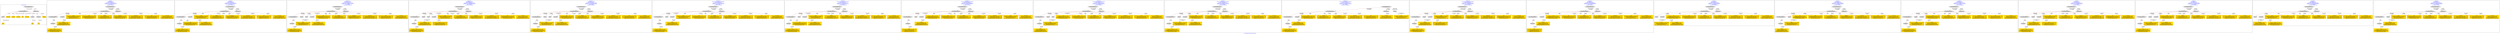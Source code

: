 digraph n0 {
fontcolor="blue"
remincross="true"
label="s14-s-california-african-american.json"
subgraph cluster_0 {
label="1-correct model"
n2[style="filled",color="white",fillcolor="lightgray",label="CulturalHeritageObject1"];
n3[style="filled",color="white",fillcolor="lightgray",label="Person1"];
n4[shape="plaintext",style="filled",fillcolor="gold",label="dimensions"];
n5[shape="plaintext",style="filled",fillcolor="gold",label="technique"];
n6[shape="plaintext",style="filled",fillcolor="gold",label="provenance"];
n7[shape="plaintext",style="filled",fillcolor="gold",label="title"];
n8[shape="plaintext",style="filled",fillcolor="gold",label="accessionId"];
n9[style="filled",color="white",fillcolor="lightgray",label="Concept1"];
n10[style="filled",color="white",fillcolor="lightgray",label="Document1"];
n11[shape="plaintext",style="filled",fillcolor="gold",label="artist"];
n12[style="filled",color="white",fillcolor="lightgray",label="EuropeanaAggregation1"];
n13[style="filled",color="white",fillcolor="lightgray",label="WebResource1"];
n14[shape="plaintext",style="filled",fillcolor="gold",label="imageUrl"];
n15[shape="plaintext",style="filled",fillcolor="gold",label="type"];
n16[shape="plaintext",style="filled",fillcolor="gold",label="url"];
}
subgraph cluster_1 {
label="candidate 0\nlink coherence:1.0\nnode coherence:1.0\nconfidence:0.5451596180276171\nmapping score:0.6076457986017982\ncost:13.99997\n-precision:0.5-recall:0.5"
n18[style="filled",color="white",fillcolor="lightgray",label="CulturalHeritageObject1"];
n19[style="filled",color="white",fillcolor="lightgray",label="CulturalHeritageObject2"];
n20[style="filled",color="white",fillcolor="lightgray",label="Document1"];
n21[style="filled",color="white",fillcolor="lightgray",label="Document2"];
n22[style="filled",color="white",fillcolor="lightgray",label="EuropeanaAggregation1"];
n23[style="filled",color="white",fillcolor="lightgray",label="WebResource1"];
n24[shape="plaintext",style="filled",fillcolor="gold",label="artist\n[CulturalHeritageObject,provenance,0.364]\n[Person,nameOfThePerson,0.266]\n[Document,classLink,0.217]\n[CulturalHeritageObject,description,0.153]"];
n25[shape="plaintext",style="filled",fillcolor="gold",label="imageUrl\n[Document,classLink,0.499]\n[WebResource,classLink,0.49]\n[Person,nameOfThePerson,0.006]\n[CulturalHeritageObject,medium,0.005]"];
n26[shape="plaintext",style="filled",fillcolor="gold",label="title\n[CulturalHeritageObject,description,0.412]\n[CulturalHeritageObject,title,0.223]\n[CulturalHeritageObject,provenance,0.204]\n[Document,classLink,0.162]"];
n27[shape="plaintext",style="filled",fillcolor="gold",label="technique\n[CulturalHeritageObject,medium,0.771]\n[Concept,prefLabel,0.119]\n[CulturalHeritageObject,description,0.092]\n[CulturalHeritageObject,title,0.018]"];
n28[shape="plaintext",style="filled",fillcolor="gold",label="dimensions\n[CulturalHeritageObject,extent,0.873]\n[Person,nameOfThePerson,0.079]\n[CulturalHeritageObject,provenance,0.03]\n[WebResource,classLink,0.018]"];
n29[shape="plaintext",style="filled",fillcolor="gold",label="provenance\n[CulturalHeritageObject,provenance,0.936]\n[Document,classLink,0.025]\n[CulturalHeritageObject,description,0.022]\n[CulturalHeritageObject,rightsHolder,0.016]"];
n30[shape="plaintext",style="filled",fillcolor="gold",label="type\n[CulturalHeritageObject,rightsHolder,0.361]\n[Document,classLink,0.354]\n[CulturalHeritageObject,description,0.151]\n[WebResource,classLink,0.133]"];
n31[shape="plaintext",style="filled",fillcolor="gold",label="accessionId\n[WebResource,classLink,0.994]\n[Document,classLink,0.003]\n[Person,nameOfThePerson,0.002]\n[CulturalHeritageObject,medium,0.001]"];
n32[shape="plaintext",style="filled",fillcolor="gold",label="url\n[WebResource,classLink,0.469]\n[CulturalHeritageObject,extent,0.334]\n[CulturalHeritageObject,provenance,0.103]\n[Document,classLink,0.095]"];
}
subgraph cluster_2 {
label="candidate 1\nlink coherence:1.0\nnode coherence:1.0\nconfidence:0.5451596180276171\nmapping score:0.5891272800832797\ncost:13.99997\n-precision:0.43-recall:0.43"
n34[style="filled",color="white",fillcolor="lightgray",label="CulturalHeritageObject1"];
n35[style="filled",color="white",fillcolor="lightgray",label="CulturalHeritageObject2"];
n36[style="filled",color="white",fillcolor="lightgray",label="Document1"];
n37[style="filled",color="white",fillcolor="lightgray",label="Document2"];
n38[style="filled",color="white",fillcolor="lightgray",label="EuropeanaAggregation1"];
n39[style="filled",color="white",fillcolor="lightgray",label="WebResource1"];
n40[shape="plaintext",style="filled",fillcolor="gold",label="artist\n[CulturalHeritageObject,provenance,0.364]\n[Person,nameOfThePerson,0.266]\n[Document,classLink,0.217]\n[CulturalHeritageObject,description,0.153]"];
n41[shape="plaintext",style="filled",fillcolor="gold",label="imageUrl\n[Document,classLink,0.499]\n[WebResource,classLink,0.49]\n[Person,nameOfThePerson,0.006]\n[CulturalHeritageObject,medium,0.005]"];
n42[shape="plaintext",style="filled",fillcolor="gold",label="technique\n[CulturalHeritageObject,medium,0.771]\n[Concept,prefLabel,0.119]\n[CulturalHeritageObject,description,0.092]\n[CulturalHeritageObject,title,0.018]"];
n43[shape="plaintext",style="filled",fillcolor="gold",label="dimensions\n[CulturalHeritageObject,extent,0.873]\n[Person,nameOfThePerson,0.079]\n[CulturalHeritageObject,provenance,0.03]\n[WebResource,classLink,0.018]"];
n44[shape="plaintext",style="filled",fillcolor="gold",label="provenance\n[CulturalHeritageObject,provenance,0.936]\n[Document,classLink,0.025]\n[CulturalHeritageObject,description,0.022]\n[CulturalHeritageObject,rightsHolder,0.016]"];
n45[shape="plaintext",style="filled",fillcolor="gold",label="title\n[CulturalHeritageObject,description,0.412]\n[CulturalHeritageObject,title,0.223]\n[CulturalHeritageObject,provenance,0.204]\n[Document,classLink,0.162]"];
n46[shape="plaintext",style="filled",fillcolor="gold",label="type\n[CulturalHeritageObject,rightsHolder,0.361]\n[Document,classLink,0.354]\n[CulturalHeritageObject,description,0.151]\n[WebResource,classLink,0.133]"];
n47[shape="plaintext",style="filled",fillcolor="gold",label="accessionId\n[WebResource,classLink,0.994]\n[Document,classLink,0.003]\n[Person,nameOfThePerson,0.002]\n[CulturalHeritageObject,medium,0.001]"];
n48[shape="plaintext",style="filled",fillcolor="gold",label="url\n[WebResource,classLink,0.469]\n[CulturalHeritageObject,extent,0.334]\n[CulturalHeritageObject,provenance,0.103]\n[Document,classLink,0.095]"];
}
subgraph cluster_3 {
label="candidate 10\nlink coherence:0.9375\nnode coherence:1.0\nconfidence:0.5341660918419523\nmapping score:0.5854627713547248\ncost:15.99994\n-precision:0.56-recall:0.64"
n50[style="filled",color="white",fillcolor="lightgray",label="CulturalHeritageObject1"];
n51[style="filled",color="white",fillcolor="lightgray",label="CulturalHeritageObject2"];
n52[style="filled",color="white",fillcolor="lightgray",label="Person1"];
n53[style="filled",color="white",fillcolor="lightgray",label="Place1"];
n54[style="filled",color="white",fillcolor="lightgray",label="Document1"];
n55[style="filled",color="white",fillcolor="lightgray",label="Document2"];
n56[style="filled",color="white",fillcolor="lightgray",label="EuropeanaAggregation1"];
n57[style="filled",color="white",fillcolor="lightgray",label="WebResource1"];
n58[shape="plaintext",style="filled",fillcolor="gold",label="imageUrl\n[Document,classLink,0.499]\n[WebResource,classLink,0.49]\n[Person,nameOfThePerson,0.006]\n[CulturalHeritageObject,medium,0.005]"];
n59[shape="plaintext",style="filled",fillcolor="gold",label="title\n[CulturalHeritageObject,description,0.412]\n[CulturalHeritageObject,title,0.223]\n[CulturalHeritageObject,provenance,0.204]\n[Document,classLink,0.162]"];
n60[shape="plaintext",style="filled",fillcolor="gold",label="artist\n[CulturalHeritageObject,provenance,0.364]\n[Person,nameOfThePerson,0.266]\n[Document,classLink,0.217]\n[CulturalHeritageObject,description,0.153]"];
n61[shape="plaintext",style="filled",fillcolor="gold",label="technique\n[CulturalHeritageObject,medium,0.771]\n[Concept,prefLabel,0.119]\n[CulturalHeritageObject,description,0.092]\n[CulturalHeritageObject,title,0.018]"];
n62[shape="plaintext",style="filled",fillcolor="gold",label="dimensions\n[CulturalHeritageObject,extent,0.873]\n[Person,nameOfThePerson,0.079]\n[CulturalHeritageObject,provenance,0.03]\n[WebResource,classLink,0.018]"];
n63[shape="plaintext",style="filled",fillcolor="gold",label="provenance\n[CulturalHeritageObject,provenance,0.936]\n[Document,classLink,0.025]\n[CulturalHeritageObject,description,0.022]\n[CulturalHeritageObject,rightsHolder,0.016]"];
n64[shape="plaintext",style="filled",fillcolor="gold",label="type\n[CulturalHeritageObject,rightsHolder,0.361]\n[Document,classLink,0.354]\n[CulturalHeritageObject,description,0.151]\n[WebResource,classLink,0.133]"];
n65[shape="plaintext",style="filled",fillcolor="gold",label="accessionId\n[WebResource,classLink,0.994]\n[Document,classLink,0.003]\n[Person,nameOfThePerson,0.002]\n[CulturalHeritageObject,medium,0.001]"];
n66[shape="plaintext",style="filled",fillcolor="gold",label="url\n[WebResource,classLink,0.469]\n[CulturalHeritageObject,extent,0.334]\n[CulturalHeritageObject,provenance,0.103]\n[Document,classLink,0.095]"];
}
subgraph cluster_4 {
label="candidate 11\nlink coherence:0.9375\nnode coherence:1.0\nconfidence:0.5339486384135187\nmapping score:0.5853902868785803\ncost:15.99994\n-precision:0.44-recall:0.5"
n68[style="filled",color="white",fillcolor="lightgray",label="CulturalHeritageObject1"];
n69[style="filled",color="white",fillcolor="lightgray",label="CulturalHeritageObject2"];
n70[style="filled",color="white",fillcolor="lightgray",label="Person1"];
n71[style="filled",color="white",fillcolor="lightgray",label="Place1"];
n72[style="filled",color="white",fillcolor="lightgray",label="Document1"];
n73[style="filled",color="white",fillcolor="lightgray",label="Document2"];
n74[style="filled",color="white",fillcolor="lightgray",label="EuropeanaAggregation1"];
n75[style="filled",color="white",fillcolor="lightgray",label="WebResource1"];
n76[shape="plaintext",style="filled",fillcolor="gold",label="artist\n[CulturalHeritageObject,provenance,0.364]\n[Person,nameOfThePerson,0.266]\n[Document,classLink,0.217]\n[CulturalHeritageObject,description,0.153]"];
n77[shape="plaintext",style="filled",fillcolor="gold",label="type\n[CulturalHeritageObject,rightsHolder,0.361]\n[Document,classLink,0.354]\n[CulturalHeritageObject,description,0.151]\n[WebResource,classLink,0.133]"];
n78[shape="plaintext",style="filled",fillcolor="gold",label="imageUrl\n[Document,classLink,0.499]\n[WebResource,classLink,0.49]\n[Person,nameOfThePerson,0.006]\n[CulturalHeritageObject,medium,0.005]"];
n79[shape="plaintext",style="filled",fillcolor="gold",label="technique\n[CulturalHeritageObject,medium,0.771]\n[Concept,prefLabel,0.119]\n[CulturalHeritageObject,description,0.092]\n[CulturalHeritageObject,title,0.018]"];
n80[shape="plaintext",style="filled",fillcolor="gold",label="dimensions\n[CulturalHeritageObject,extent,0.873]\n[Person,nameOfThePerson,0.079]\n[CulturalHeritageObject,provenance,0.03]\n[WebResource,classLink,0.018]"];
n81[shape="plaintext",style="filled",fillcolor="gold",label="provenance\n[CulturalHeritageObject,provenance,0.936]\n[Document,classLink,0.025]\n[CulturalHeritageObject,description,0.022]\n[CulturalHeritageObject,rightsHolder,0.016]"];
n82[shape="plaintext",style="filled",fillcolor="gold",label="title\n[CulturalHeritageObject,description,0.412]\n[CulturalHeritageObject,title,0.223]\n[CulturalHeritageObject,provenance,0.204]\n[Document,classLink,0.162]"];
n83[shape="plaintext",style="filled",fillcolor="gold",label="accessionId\n[WebResource,classLink,0.994]\n[Document,classLink,0.003]\n[Person,nameOfThePerson,0.002]\n[CulturalHeritageObject,medium,0.001]"];
n84[shape="plaintext",style="filled",fillcolor="gold",label="url\n[WebResource,classLink,0.469]\n[CulturalHeritageObject,extent,0.334]\n[CulturalHeritageObject,provenance,0.103]\n[Document,classLink,0.095]"];
}
subgraph cluster_5 {
label="candidate 12\nlink coherence:0.9375\nnode coherence:1.0\nconfidence:0.5321201962153003\nmapping score:0.5847808061458409\ncost:15.99994\n-precision:0.5-recall:0.57"
n86[style="filled",color="white",fillcolor="lightgray",label="CulturalHeritageObject1"];
n87[style="filled",color="white",fillcolor="lightgray",label="CulturalHeritageObject2"];
n88[style="filled",color="white",fillcolor="lightgray",label="Person1"];
n89[style="filled",color="white",fillcolor="lightgray",label="Place1"];
n90[style="filled",color="white",fillcolor="lightgray",label="Document1"];
n91[style="filled",color="white",fillcolor="lightgray",label="Document2"];
n92[style="filled",color="white",fillcolor="lightgray",label="EuropeanaAggregation1"];
n93[style="filled",color="white",fillcolor="lightgray",label="WebResource1"];
n94[shape="plaintext",style="filled",fillcolor="gold",label="title\n[CulturalHeritageObject,description,0.412]\n[CulturalHeritageObject,title,0.223]\n[CulturalHeritageObject,provenance,0.204]\n[Document,classLink,0.162]"];
n95[shape="plaintext",style="filled",fillcolor="gold",label="imageUrl\n[Document,classLink,0.499]\n[WebResource,classLink,0.49]\n[Person,nameOfThePerson,0.006]\n[CulturalHeritageObject,medium,0.005]"];
n96[shape="plaintext",style="filled",fillcolor="gold",label="artist\n[CulturalHeritageObject,provenance,0.364]\n[Person,nameOfThePerson,0.266]\n[Document,classLink,0.217]\n[CulturalHeritageObject,description,0.153]"];
n97[shape="plaintext",style="filled",fillcolor="gold",label="technique\n[CulturalHeritageObject,medium,0.771]\n[Concept,prefLabel,0.119]\n[CulturalHeritageObject,description,0.092]\n[CulturalHeritageObject,title,0.018]"];
n98[shape="plaintext",style="filled",fillcolor="gold",label="dimensions\n[CulturalHeritageObject,extent,0.873]\n[Person,nameOfThePerson,0.079]\n[CulturalHeritageObject,provenance,0.03]\n[WebResource,classLink,0.018]"];
n99[shape="plaintext",style="filled",fillcolor="gold",label="provenance\n[CulturalHeritageObject,provenance,0.936]\n[Document,classLink,0.025]\n[CulturalHeritageObject,description,0.022]\n[CulturalHeritageObject,rightsHolder,0.016]"];
n100[shape="plaintext",style="filled",fillcolor="gold",label="type\n[CulturalHeritageObject,rightsHolder,0.361]\n[Document,classLink,0.354]\n[CulturalHeritageObject,description,0.151]\n[WebResource,classLink,0.133]"];
n101[shape="plaintext",style="filled",fillcolor="gold",label="accessionId\n[WebResource,classLink,0.994]\n[Document,classLink,0.003]\n[Person,nameOfThePerson,0.002]\n[CulturalHeritageObject,medium,0.001]"];
n102[shape="plaintext",style="filled",fillcolor="gold",label="url\n[WebResource,classLink,0.469]\n[CulturalHeritageObject,extent,0.334]\n[CulturalHeritageObject,provenance,0.103]\n[Document,classLink,0.095]"];
}
subgraph cluster_6 {
label="candidate 13\nlink coherence:0.9333333333333333\nnode coherence:1.0\nconfidence:0.5451596180276171\nmapping score:0.6076457986017982\ncost:14.99997\n-precision:0.47-recall:0.5"
n104[style="filled",color="white",fillcolor="lightgray",label="CulturalHeritageObject1"];
n105[style="filled",color="white",fillcolor="lightgray",label="CulturalHeritageObject2"];
n106[style="filled",color="white",fillcolor="lightgray",label="Place1"];
n107[style="filled",color="white",fillcolor="lightgray",label="Document1"];
n108[style="filled",color="white",fillcolor="lightgray",label="Document2"];
n109[style="filled",color="white",fillcolor="lightgray",label="EuropeanaAggregation1"];
n110[style="filled",color="white",fillcolor="lightgray",label="WebResource1"];
n111[shape="plaintext",style="filled",fillcolor="gold",label="artist\n[CulturalHeritageObject,provenance,0.364]\n[Person,nameOfThePerson,0.266]\n[Document,classLink,0.217]\n[CulturalHeritageObject,description,0.153]"];
n112[shape="plaintext",style="filled",fillcolor="gold",label="imageUrl\n[Document,classLink,0.499]\n[WebResource,classLink,0.49]\n[Person,nameOfThePerson,0.006]\n[CulturalHeritageObject,medium,0.005]"];
n113[shape="plaintext",style="filled",fillcolor="gold",label="title\n[CulturalHeritageObject,description,0.412]\n[CulturalHeritageObject,title,0.223]\n[CulturalHeritageObject,provenance,0.204]\n[Document,classLink,0.162]"];
n114[shape="plaintext",style="filled",fillcolor="gold",label="technique\n[CulturalHeritageObject,medium,0.771]\n[Concept,prefLabel,0.119]\n[CulturalHeritageObject,description,0.092]\n[CulturalHeritageObject,title,0.018]"];
n115[shape="plaintext",style="filled",fillcolor="gold",label="dimensions\n[CulturalHeritageObject,extent,0.873]\n[Person,nameOfThePerson,0.079]\n[CulturalHeritageObject,provenance,0.03]\n[WebResource,classLink,0.018]"];
n116[shape="plaintext",style="filled",fillcolor="gold",label="provenance\n[CulturalHeritageObject,provenance,0.936]\n[Document,classLink,0.025]\n[CulturalHeritageObject,description,0.022]\n[CulturalHeritageObject,rightsHolder,0.016]"];
n117[shape="plaintext",style="filled",fillcolor="gold",label="type\n[CulturalHeritageObject,rightsHolder,0.361]\n[Document,classLink,0.354]\n[CulturalHeritageObject,description,0.151]\n[WebResource,classLink,0.133]"];
n118[shape="plaintext",style="filled",fillcolor="gold",label="accessionId\n[WebResource,classLink,0.994]\n[Document,classLink,0.003]\n[Person,nameOfThePerson,0.002]\n[CulturalHeritageObject,medium,0.001]"];
n119[shape="plaintext",style="filled",fillcolor="gold",label="url\n[WebResource,classLink,0.469]\n[CulturalHeritageObject,extent,0.334]\n[CulturalHeritageObject,provenance,0.103]\n[Document,classLink,0.095]"];
}
subgraph cluster_7 {
label="candidate 14\nlink coherence:0.9333333333333333\nnode coherence:1.0\nconfidence:0.5451596180276171\nmapping score:0.5891272800832797\ncost:14.99997\n-precision:0.4-recall:0.43"
n121[style="filled",color="white",fillcolor="lightgray",label="CulturalHeritageObject1"];
n122[style="filled",color="white",fillcolor="lightgray",label="CulturalHeritageObject2"];
n123[style="filled",color="white",fillcolor="lightgray",label="Place1"];
n124[style="filled",color="white",fillcolor="lightgray",label="Document1"];
n125[style="filled",color="white",fillcolor="lightgray",label="Document2"];
n126[style="filled",color="white",fillcolor="lightgray",label="EuropeanaAggregation1"];
n127[style="filled",color="white",fillcolor="lightgray",label="WebResource1"];
n128[shape="plaintext",style="filled",fillcolor="gold",label="artist\n[CulturalHeritageObject,provenance,0.364]\n[Person,nameOfThePerson,0.266]\n[Document,classLink,0.217]\n[CulturalHeritageObject,description,0.153]"];
n129[shape="plaintext",style="filled",fillcolor="gold",label="imageUrl\n[Document,classLink,0.499]\n[WebResource,classLink,0.49]\n[Person,nameOfThePerson,0.006]\n[CulturalHeritageObject,medium,0.005]"];
n130[shape="plaintext",style="filled",fillcolor="gold",label="technique\n[CulturalHeritageObject,medium,0.771]\n[Concept,prefLabel,0.119]\n[CulturalHeritageObject,description,0.092]\n[CulturalHeritageObject,title,0.018]"];
n131[shape="plaintext",style="filled",fillcolor="gold",label="dimensions\n[CulturalHeritageObject,extent,0.873]\n[Person,nameOfThePerson,0.079]\n[CulturalHeritageObject,provenance,0.03]\n[WebResource,classLink,0.018]"];
n132[shape="plaintext",style="filled",fillcolor="gold",label="provenance\n[CulturalHeritageObject,provenance,0.936]\n[Document,classLink,0.025]\n[CulturalHeritageObject,description,0.022]\n[CulturalHeritageObject,rightsHolder,0.016]"];
n133[shape="plaintext",style="filled",fillcolor="gold",label="title\n[CulturalHeritageObject,description,0.412]\n[CulturalHeritageObject,title,0.223]\n[CulturalHeritageObject,provenance,0.204]\n[Document,classLink,0.162]"];
n134[shape="plaintext",style="filled",fillcolor="gold",label="type\n[CulturalHeritageObject,rightsHolder,0.361]\n[Document,classLink,0.354]\n[CulturalHeritageObject,description,0.151]\n[WebResource,classLink,0.133]"];
n135[shape="plaintext",style="filled",fillcolor="gold",label="accessionId\n[WebResource,classLink,0.994]\n[Document,classLink,0.003]\n[Person,nameOfThePerson,0.002]\n[CulturalHeritageObject,medium,0.001]"];
n136[shape="plaintext",style="filled",fillcolor="gold",label="url\n[WebResource,classLink,0.469]\n[CulturalHeritageObject,extent,0.334]\n[CulturalHeritageObject,provenance,0.103]\n[Document,classLink,0.095]"];
}
subgraph cluster_8 {
label="candidate 15\nlink coherence:0.9333333333333333\nnode coherence:1.0\nconfidence:0.5450746888130074\nmapping score:0.6076174888635951\ncost:14.99997\n-precision:0.47-recall:0.5"
n138[style="filled",color="white",fillcolor="lightgray",label="CulturalHeritageObject1"];
n139[style="filled",color="white",fillcolor="lightgray",label="CulturalHeritageObject2"];
n140[style="filled",color="white",fillcolor="lightgray",label="Place1"];
n141[style="filled",color="white",fillcolor="lightgray",label="Document1"];
n142[style="filled",color="white",fillcolor="lightgray",label="Document2"];
n143[style="filled",color="white",fillcolor="lightgray",label="EuropeanaAggregation1"];
n144[style="filled",color="white",fillcolor="lightgray",label="WebResource1"];
n145[shape="plaintext",style="filled",fillcolor="gold",label="url\n[WebResource,classLink,0.469]\n[CulturalHeritageObject,extent,0.334]\n[CulturalHeritageObject,provenance,0.103]\n[Document,classLink,0.095]"];
n146[shape="plaintext",style="filled",fillcolor="gold",label="imageUrl\n[Document,classLink,0.499]\n[WebResource,classLink,0.49]\n[Person,nameOfThePerson,0.006]\n[CulturalHeritageObject,medium,0.005]"];
n147[shape="plaintext",style="filled",fillcolor="gold",label="title\n[CulturalHeritageObject,description,0.412]\n[CulturalHeritageObject,title,0.223]\n[CulturalHeritageObject,provenance,0.204]\n[Document,classLink,0.162]"];
n148[shape="plaintext",style="filled",fillcolor="gold",label="technique\n[CulturalHeritageObject,medium,0.771]\n[Concept,prefLabel,0.119]\n[CulturalHeritageObject,description,0.092]\n[CulturalHeritageObject,title,0.018]"];
n149[shape="plaintext",style="filled",fillcolor="gold",label="dimensions\n[CulturalHeritageObject,extent,0.873]\n[Person,nameOfThePerson,0.079]\n[CulturalHeritageObject,provenance,0.03]\n[WebResource,classLink,0.018]"];
n150[shape="plaintext",style="filled",fillcolor="gold",label="provenance\n[CulturalHeritageObject,provenance,0.936]\n[Document,classLink,0.025]\n[CulturalHeritageObject,description,0.022]\n[CulturalHeritageObject,rightsHolder,0.016]"];
n151[shape="plaintext",style="filled",fillcolor="gold",label="artist\n[CulturalHeritageObject,provenance,0.364]\n[Person,nameOfThePerson,0.266]\n[Document,classLink,0.217]\n[CulturalHeritageObject,description,0.153]"];
n152[shape="plaintext",style="filled",fillcolor="gold",label="accessionId\n[WebResource,classLink,0.994]\n[Document,classLink,0.003]\n[Person,nameOfThePerson,0.002]\n[CulturalHeritageObject,medium,0.001]"];
n153[shape="plaintext",style="filled",fillcolor="gold",label="type\n[CulturalHeritageObject,rightsHolder,0.361]\n[Document,classLink,0.354]\n[CulturalHeritageObject,description,0.151]\n[WebResource,classLink,0.133]"];
}
subgraph cluster_9 {
label="candidate 16\nlink coherence:0.9333333333333333\nnode coherence:1.0\nconfidence:0.534996710683063\nmapping score:0.6042581628202802\ncost:14.99994\n-precision:0.53-recall:0.57"
n155[style="filled",color="white",fillcolor="lightgray",label="CulturalHeritageObject1"];
n156[style="filled",color="white",fillcolor="lightgray",label="CulturalHeritageObject2"];
n157[style="filled",color="white",fillcolor="lightgray",label="Person1"];
n158[style="filled",color="white",fillcolor="lightgray",label="Place1"];
n159[style="filled",color="white",fillcolor="lightgray",label="Document2"];
n160[style="filled",color="white",fillcolor="lightgray",label="EuropeanaAggregation1"];
n161[style="filled",color="white",fillcolor="lightgray",label="WebResource1"];
n162[shape="plaintext",style="filled",fillcolor="gold",label="url\n[WebResource,classLink,0.469]\n[CulturalHeritageObject,extent,0.334]\n[CulturalHeritageObject,provenance,0.103]\n[Document,classLink,0.095]"];
n163[shape="plaintext",style="filled",fillcolor="gold",label="title\n[CulturalHeritageObject,description,0.412]\n[CulturalHeritageObject,title,0.223]\n[CulturalHeritageObject,provenance,0.204]\n[Document,classLink,0.162]"];
n164[shape="plaintext",style="filled",fillcolor="gold",label="artist\n[CulturalHeritageObject,provenance,0.364]\n[Person,nameOfThePerson,0.266]\n[Document,classLink,0.217]\n[CulturalHeritageObject,description,0.153]"];
n165[shape="plaintext",style="filled",fillcolor="gold",label="technique\n[CulturalHeritageObject,medium,0.771]\n[Concept,prefLabel,0.119]\n[CulturalHeritageObject,description,0.092]\n[CulturalHeritageObject,title,0.018]"];
n166[shape="plaintext",style="filled",fillcolor="gold",label="dimensions\n[CulturalHeritageObject,extent,0.873]\n[Person,nameOfThePerson,0.079]\n[CulturalHeritageObject,provenance,0.03]\n[WebResource,classLink,0.018]"];
n167[shape="plaintext",style="filled",fillcolor="gold",label="provenance\n[CulturalHeritageObject,provenance,0.936]\n[Document,classLink,0.025]\n[CulturalHeritageObject,description,0.022]\n[CulturalHeritageObject,rightsHolder,0.016]"];
n168[shape="plaintext",style="filled",fillcolor="gold",label="type\n[CulturalHeritageObject,rightsHolder,0.361]\n[Document,classLink,0.354]\n[CulturalHeritageObject,description,0.151]\n[WebResource,classLink,0.133]"];
n169[shape="plaintext",style="filled",fillcolor="gold",label="accessionId\n[WebResource,classLink,0.994]\n[Document,classLink,0.003]\n[Person,nameOfThePerson,0.002]\n[CulturalHeritageObject,medium,0.001]"];
n170[shape="plaintext",style="filled",fillcolor="gold",label="imageUrl\n[Document,classLink,0.499]\n[WebResource,classLink,0.49]\n[Person,nameOfThePerson,0.006]\n[CulturalHeritageObject,medium,0.005]"];
}
subgraph cluster_10 {
label="candidate 17\nlink coherence:0.9333333333333333\nnode coherence:1.0\nconfidence:0.5341660918419523\nmapping score:0.5854627713547248\ncost:114.009952\n-precision:0.53-recall:0.57"
n172[style="filled",color="white",fillcolor="lightgray",label="CulturalHeritageObject1"];
n173[style="filled",color="white",fillcolor="lightgray",label="CulturalHeritageObject2"];
n174[style="filled",color="white",fillcolor="lightgray",label="Person1"];
n175[style="filled",color="white",fillcolor="lightgray",label="Document1"];
n176[style="filled",color="white",fillcolor="lightgray",label="Document2"];
n177[style="filled",color="white",fillcolor="lightgray",label="EuropeanaAggregation1"];
n178[style="filled",color="white",fillcolor="lightgray",label="WebResource1"];
n179[shape="plaintext",style="filled",fillcolor="gold",label="imageUrl\n[Document,classLink,0.499]\n[WebResource,classLink,0.49]\n[Person,nameOfThePerson,0.006]\n[CulturalHeritageObject,medium,0.005]"];
n180[shape="plaintext",style="filled",fillcolor="gold",label="title\n[CulturalHeritageObject,description,0.412]\n[CulturalHeritageObject,title,0.223]\n[CulturalHeritageObject,provenance,0.204]\n[Document,classLink,0.162]"];
n181[shape="plaintext",style="filled",fillcolor="gold",label="artist\n[CulturalHeritageObject,provenance,0.364]\n[Person,nameOfThePerson,0.266]\n[Document,classLink,0.217]\n[CulturalHeritageObject,description,0.153]"];
n182[shape="plaintext",style="filled",fillcolor="gold",label="technique\n[CulturalHeritageObject,medium,0.771]\n[Concept,prefLabel,0.119]\n[CulturalHeritageObject,description,0.092]\n[CulturalHeritageObject,title,0.018]"];
n183[shape="plaintext",style="filled",fillcolor="gold",label="dimensions\n[CulturalHeritageObject,extent,0.873]\n[Person,nameOfThePerson,0.079]\n[CulturalHeritageObject,provenance,0.03]\n[WebResource,classLink,0.018]"];
n184[shape="plaintext",style="filled",fillcolor="gold",label="provenance\n[CulturalHeritageObject,provenance,0.936]\n[Document,classLink,0.025]\n[CulturalHeritageObject,description,0.022]\n[CulturalHeritageObject,rightsHolder,0.016]"];
n185[shape="plaintext",style="filled",fillcolor="gold",label="type\n[CulturalHeritageObject,rightsHolder,0.361]\n[Document,classLink,0.354]\n[CulturalHeritageObject,description,0.151]\n[WebResource,classLink,0.133]"];
n186[shape="plaintext",style="filled",fillcolor="gold",label="accessionId\n[WebResource,classLink,0.994]\n[Document,classLink,0.003]\n[Person,nameOfThePerson,0.002]\n[CulturalHeritageObject,medium,0.001]"];
n187[shape="plaintext",style="filled",fillcolor="gold",label="url\n[WebResource,classLink,0.469]\n[CulturalHeritageObject,extent,0.334]\n[CulturalHeritageObject,provenance,0.103]\n[Document,classLink,0.095]"];
}
subgraph cluster_11 {
label="candidate 18\nlink coherence:0.9333333333333333\nnode coherence:1.0\nconfidence:0.5341660918419523\nmapping score:0.5854627713547248\ncost:114.009972\n-precision:0.53-recall:0.57"
n189[style="filled",color="white",fillcolor="lightgray",label="CulturalHeritageObject1"];
n190[style="filled",color="white",fillcolor="lightgray",label="CulturalHeritageObject2"];
n191[style="filled",color="white",fillcolor="lightgray",label="Document1"];
n192[style="filled",color="white",fillcolor="lightgray",label="Document2"];
n193[style="filled",color="white",fillcolor="lightgray",label="EuropeanaAggregation1"];
n194[style="filled",color="white",fillcolor="lightgray",label="WebResource1"];
n195[style="filled",color="white",fillcolor="lightgray",label="Person1"];
n196[shape="plaintext",style="filled",fillcolor="gold",label="imageUrl\n[Document,classLink,0.499]\n[WebResource,classLink,0.49]\n[Person,nameOfThePerson,0.006]\n[CulturalHeritageObject,medium,0.005]"];
n197[shape="plaintext",style="filled",fillcolor="gold",label="title\n[CulturalHeritageObject,description,0.412]\n[CulturalHeritageObject,title,0.223]\n[CulturalHeritageObject,provenance,0.204]\n[Document,classLink,0.162]"];
n198[shape="plaintext",style="filled",fillcolor="gold",label="artist\n[CulturalHeritageObject,provenance,0.364]\n[Person,nameOfThePerson,0.266]\n[Document,classLink,0.217]\n[CulturalHeritageObject,description,0.153]"];
n199[shape="plaintext",style="filled",fillcolor="gold",label="technique\n[CulturalHeritageObject,medium,0.771]\n[Concept,prefLabel,0.119]\n[CulturalHeritageObject,description,0.092]\n[CulturalHeritageObject,title,0.018]"];
n200[shape="plaintext",style="filled",fillcolor="gold",label="dimensions\n[CulturalHeritageObject,extent,0.873]\n[Person,nameOfThePerson,0.079]\n[CulturalHeritageObject,provenance,0.03]\n[WebResource,classLink,0.018]"];
n201[shape="plaintext",style="filled",fillcolor="gold",label="provenance\n[CulturalHeritageObject,provenance,0.936]\n[Document,classLink,0.025]\n[CulturalHeritageObject,description,0.022]\n[CulturalHeritageObject,rightsHolder,0.016]"];
n202[shape="plaintext",style="filled",fillcolor="gold",label="type\n[CulturalHeritageObject,rightsHolder,0.361]\n[Document,classLink,0.354]\n[CulturalHeritageObject,description,0.151]\n[WebResource,classLink,0.133]"];
n203[shape="plaintext",style="filled",fillcolor="gold",label="accessionId\n[WebResource,classLink,0.994]\n[Document,classLink,0.003]\n[Person,nameOfThePerson,0.002]\n[CulturalHeritageObject,medium,0.001]"];
n204[shape="plaintext",style="filled",fillcolor="gold",label="url\n[WebResource,classLink,0.469]\n[CulturalHeritageObject,extent,0.334]\n[CulturalHeritageObject,provenance,0.103]\n[Document,classLink,0.095]"];
}
subgraph cluster_12 {
label="candidate 19\nlink coherence:0.9333333333333333\nnode coherence:1.0\nconfidence:0.5339486384135187\nmapping score:0.5853902868785803\ncost:114.009952\n-precision:0.4-recall:0.43"
n206[style="filled",color="white",fillcolor="lightgray",label="CulturalHeritageObject1"];
n207[style="filled",color="white",fillcolor="lightgray",label="CulturalHeritageObject2"];
n208[style="filled",color="white",fillcolor="lightgray",label="Person1"];
n209[style="filled",color="white",fillcolor="lightgray",label="Document1"];
n210[style="filled",color="white",fillcolor="lightgray",label="Document2"];
n211[style="filled",color="white",fillcolor="lightgray",label="EuropeanaAggregation1"];
n212[style="filled",color="white",fillcolor="lightgray",label="WebResource1"];
n213[shape="plaintext",style="filled",fillcolor="gold",label="artist\n[CulturalHeritageObject,provenance,0.364]\n[Person,nameOfThePerson,0.266]\n[Document,classLink,0.217]\n[CulturalHeritageObject,description,0.153]"];
n214[shape="plaintext",style="filled",fillcolor="gold",label="type\n[CulturalHeritageObject,rightsHolder,0.361]\n[Document,classLink,0.354]\n[CulturalHeritageObject,description,0.151]\n[WebResource,classLink,0.133]"];
n215[shape="plaintext",style="filled",fillcolor="gold",label="imageUrl\n[Document,classLink,0.499]\n[WebResource,classLink,0.49]\n[Person,nameOfThePerson,0.006]\n[CulturalHeritageObject,medium,0.005]"];
n216[shape="plaintext",style="filled",fillcolor="gold",label="technique\n[CulturalHeritageObject,medium,0.771]\n[Concept,prefLabel,0.119]\n[CulturalHeritageObject,description,0.092]\n[CulturalHeritageObject,title,0.018]"];
n217[shape="plaintext",style="filled",fillcolor="gold",label="dimensions\n[CulturalHeritageObject,extent,0.873]\n[Person,nameOfThePerson,0.079]\n[CulturalHeritageObject,provenance,0.03]\n[WebResource,classLink,0.018]"];
n218[shape="plaintext",style="filled",fillcolor="gold",label="provenance\n[CulturalHeritageObject,provenance,0.936]\n[Document,classLink,0.025]\n[CulturalHeritageObject,description,0.022]\n[CulturalHeritageObject,rightsHolder,0.016]"];
n219[shape="plaintext",style="filled",fillcolor="gold",label="title\n[CulturalHeritageObject,description,0.412]\n[CulturalHeritageObject,title,0.223]\n[CulturalHeritageObject,provenance,0.204]\n[Document,classLink,0.162]"];
n220[shape="plaintext",style="filled",fillcolor="gold",label="accessionId\n[WebResource,classLink,0.994]\n[Document,classLink,0.003]\n[Person,nameOfThePerson,0.002]\n[CulturalHeritageObject,medium,0.001]"];
n221[shape="plaintext",style="filled",fillcolor="gold",label="url\n[WebResource,classLink,0.469]\n[CulturalHeritageObject,extent,0.334]\n[CulturalHeritageObject,provenance,0.103]\n[Document,classLink,0.095]"];
}
subgraph cluster_13 {
label="candidate 2\nlink coherence:1.0\nnode coherence:1.0\nconfidence:0.5450746888130074\nmapping score:0.6076174888635951\ncost:13.99997\n-precision:0.5-recall:0.5"
n223[style="filled",color="white",fillcolor="lightgray",label="CulturalHeritageObject1"];
n224[style="filled",color="white",fillcolor="lightgray",label="CulturalHeritageObject2"];
n225[style="filled",color="white",fillcolor="lightgray",label="Document1"];
n226[style="filled",color="white",fillcolor="lightgray",label="Document2"];
n227[style="filled",color="white",fillcolor="lightgray",label="EuropeanaAggregation1"];
n228[style="filled",color="white",fillcolor="lightgray",label="WebResource1"];
n229[shape="plaintext",style="filled",fillcolor="gold",label="url\n[WebResource,classLink,0.469]\n[CulturalHeritageObject,extent,0.334]\n[CulturalHeritageObject,provenance,0.103]\n[Document,classLink,0.095]"];
n230[shape="plaintext",style="filled",fillcolor="gold",label="imageUrl\n[Document,classLink,0.499]\n[WebResource,classLink,0.49]\n[Person,nameOfThePerson,0.006]\n[CulturalHeritageObject,medium,0.005]"];
n231[shape="plaintext",style="filled",fillcolor="gold",label="title\n[CulturalHeritageObject,description,0.412]\n[CulturalHeritageObject,title,0.223]\n[CulturalHeritageObject,provenance,0.204]\n[Document,classLink,0.162]"];
n232[shape="plaintext",style="filled",fillcolor="gold",label="technique\n[CulturalHeritageObject,medium,0.771]\n[Concept,prefLabel,0.119]\n[CulturalHeritageObject,description,0.092]\n[CulturalHeritageObject,title,0.018]"];
n233[shape="plaintext",style="filled",fillcolor="gold",label="dimensions\n[CulturalHeritageObject,extent,0.873]\n[Person,nameOfThePerson,0.079]\n[CulturalHeritageObject,provenance,0.03]\n[WebResource,classLink,0.018]"];
n234[shape="plaintext",style="filled",fillcolor="gold",label="provenance\n[CulturalHeritageObject,provenance,0.936]\n[Document,classLink,0.025]\n[CulturalHeritageObject,description,0.022]\n[CulturalHeritageObject,rightsHolder,0.016]"];
n235[shape="plaintext",style="filled",fillcolor="gold",label="artist\n[CulturalHeritageObject,provenance,0.364]\n[Person,nameOfThePerson,0.266]\n[Document,classLink,0.217]\n[CulturalHeritageObject,description,0.153]"];
n236[shape="plaintext",style="filled",fillcolor="gold",label="accessionId\n[WebResource,classLink,0.994]\n[Document,classLink,0.003]\n[Person,nameOfThePerson,0.002]\n[CulturalHeritageObject,medium,0.001]"];
n237[shape="plaintext",style="filled",fillcolor="gold",label="type\n[CulturalHeritageObject,rightsHolder,0.361]\n[Document,classLink,0.354]\n[CulturalHeritageObject,description,0.151]\n[WebResource,classLink,0.133]"];
}
subgraph cluster_14 {
label="candidate 3\nlink coherence:1.0\nnode coherence:1.0\nconfidence:0.534996710683063\nmapping score:0.6042581628202802\ncost:12.99995\n-precision:0.69-recall:0.64"
n239[style="filled",color="white",fillcolor="lightgray",label="CulturalHeritageObject1"];
n240[style="filled",color="white",fillcolor="lightgray",label="Person1"];
n241[style="filled",color="white",fillcolor="lightgray",label="Document1"];
n242[style="filled",color="white",fillcolor="lightgray",label="EuropeanaAggregation1"];
n243[style="filled",color="white",fillcolor="lightgray",label="WebResource1"];
n244[shape="plaintext",style="filled",fillcolor="gold",label="url\n[WebResource,classLink,0.469]\n[CulturalHeritageObject,extent,0.334]\n[CulturalHeritageObject,provenance,0.103]\n[Document,classLink,0.095]"];
n245[shape="plaintext",style="filled",fillcolor="gold",label="imageUrl\n[Document,classLink,0.499]\n[WebResource,classLink,0.49]\n[Person,nameOfThePerson,0.006]\n[CulturalHeritageObject,medium,0.005]"];
n246[shape="plaintext",style="filled",fillcolor="gold",label="title\n[CulturalHeritageObject,description,0.412]\n[CulturalHeritageObject,title,0.223]\n[CulturalHeritageObject,provenance,0.204]\n[Document,classLink,0.162]"];
n247[shape="plaintext",style="filled",fillcolor="gold",label="artist\n[CulturalHeritageObject,provenance,0.364]\n[Person,nameOfThePerson,0.266]\n[Document,classLink,0.217]\n[CulturalHeritageObject,description,0.153]"];
n248[shape="plaintext",style="filled",fillcolor="gold",label="technique\n[CulturalHeritageObject,medium,0.771]\n[Concept,prefLabel,0.119]\n[CulturalHeritageObject,description,0.092]\n[CulturalHeritageObject,title,0.018]"];
n249[shape="plaintext",style="filled",fillcolor="gold",label="dimensions\n[CulturalHeritageObject,extent,0.873]\n[Person,nameOfThePerson,0.079]\n[CulturalHeritageObject,provenance,0.03]\n[WebResource,classLink,0.018]"];
n250[shape="plaintext",style="filled",fillcolor="gold",label="provenance\n[CulturalHeritageObject,provenance,0.936]\n[Document,classLink,0.025]\n[CulturalHeritageObject,description,0.022]\n[CulturalHeritageObject,rightsHolder,0.016]"];
n251[shape="plaintext",style="filled",fillcolor="gold",label="type\n[CulturalHeritageObject,rightsHolder,0.361]\n[Document,classLink,0.354]\n[CulturalHeritageObject,description,0.151]\n[WebResource,classLink,0.133]"];
n252[shape="plaintext",style="filled",fillcolor="gold",label="accessionId\n[WebResource,classLink,0.994]\n[Document,classLink,0.003]\n[Person,nameOfThePerson,0.002]\n[CulturalHeritageObject,medium,0.001]"];
}
subgraph cluster_15 {
label="candidate 4\nlink coherence:1.0\nnode coherence:1.0\nconfidence:0.534996710683063\nmapping score:0.6042581628202802\ncost:13.99994\n-precision:0.57-recall:0.57"
n254[style="filled",color="white",fillcolor="lightgray",label="CulturalHeritageObject1"];
n255[style="filled",color="white",fillcolor="lightgray",label="CulturalHeritageObject2"];
n256[style="filled",color="white",fillcolor="lightgray",label="Person1"];
n257[style="filled",color="white",fillcolor="lightgray",label="Document2"];
n258[style="filled",color="white",fillcolor="lightgray",label="EuropeanaAggregation1"];
n259[style="filled",color="white",fillcolor="lightgray",label="WebResource1"];
n260[shape="plaintext",style="filled",fillcolor="gold",label="url\n[WebResource,classLink,0.469]\n[CulturalHeritageObject,extent,0.334]\n[CulturalHeritageObject,provenance,0.103]\n[Document,classLink,0.095]"];
n261[shape="plaintext",style="filled",fillcolor="gold",label="title\n[CulturalHeritageObject,description,0.412]\n[CulturalHeritageObject,title,0.223]\n[CulturalHeritageObject,provenance,0.204]\n[Document,classLink,0.162]"];
n262[shape="plaintext",style="filled",fillcolor="gold",label="artist\n[CulturalHeritageObject,provenance,0.364]\n[Person,nameOfThePerson,0.266]\n[Document,classLink,0.217]\n[CulturalHeritageObject,description,0.153]"];
n263[shape="plaintext",style="filled",fillcolor="gold",label="technique\n[CulturalHeritageObject,medium,0.771]\n[Concept,prefLabel,0.119]\n[CulturalHeritageObject,description,0.092]\n[CulturalHeritageObject,title,0.018]"];
n264[shape="plaintext",style="filled",fillcolor="gold",label="dimensions\n[CulturalHeritageObject,extent,0.873]\n[Person,nameOfThePerson,0.079]\n[CulturalHeritageObject,provenance,0.03]\n[WebResource,classLink,0.018]"];
n265[shape="plaintext",style="filled",fillcolor="gold",label="provenance\n[CulturalHeritageObject,provenance,0.936]\n[Document,classLink,0.025]\n[CulturalHeritageObject,description,0.022]\n[CulturalHeritageObject,rightsHolder,0.016]"];
n266[shape="plaintext",style="filled",fillcolor="gold",label="type\n[CulturalHeritageObject,rightsHolder,0.361]\n[Document,classLink,0.354]\n[CulturalHeritageObject,description,0.151]\n[WebResource,classLink,0.133]"];
n267[shape="plaintext",style="filled",fillcolor="gold",label="accessionId\n[WebResource,classLink,0.994]\n[Document,classLink,0.003]\n[Person,nameOfThePerson,0.002]\n[CulturalHeritageObject,medium,0.001]"];
n268[shape="plaintext",style="filled",fillcolor="gold",label="imageUrl\n[Document,classLink,0.499]\n[WebResource,classLink,0.49]\n[Person,nameOfThePerson,0.006]\n[CulturalHeritageObject,medium,0.005]"];
}
subgraph cluster_16 {
label="candidate 5\nlink coherence:1.0\nnode coherence:1.0\nconfidence:0.5341660918419523\nmapping score:0.5854627713547248\ncost:14.99994\n-precision:0.6-recall:0.64"
n270[style="filled",color="white",fillcolor="lightgray",label="CulturalHeritageObject1"];
n271[style="filled",color="white",fillcolor="lightgray",label="CulturalHeritageObject2"];
n272[style="filled",color="white",fillcolor="lightgray",label="Person1"];
n273[style="filled",color="white",fillcolor="lightgray",label="Document1"];
n274[style="filled",color="white",fillcolor="lightgray",label="Document2"];
n275[style="filled",color="white",fillcolor="lightgray",label="EuropeanaAggregation1"];
n276[style="filled",color="white",fillcolor="lightgray",label="WebResource1"];
n277[shape="plaintext",style="filled",fillcolor="gold",label="imageUrl\n[Document,classLink,0.499]\n[WebResource,classLink,0.49]\n[Person,nameOfThePerson,0.006]\n[CulturalHeritageObject,medium,0.005]"];
n278[shape="plaintext",style="filled",fillcolor="gold",label="title\n[CulturalHeritageObject,description,0.412]\n[CulturalHeritageObject,title,0.223]\n[CulturalHeritageObject,provenance,0.204]\n[Document,classLink,0.162]"];
n279[shape="plaintext",style="filled",fillcolor="gold",label="artist\n[CulturalHeritageObject,provenance,0.364]\n[Person,nameOfThePerson,0.266]\n[Document,classLink,0.217]\n[CulturalHeritageObject,description,0.153]"];
n280[shape="plaintext",style="filled",fillcolor="gold",label="technique\n[CulturalHeritageObject,medium,0.771]\n[Concept,prefLabel,0.119]\n[CulturalHeritageObject,description,0.092]\n[CulturalHeritageObject,title,0.018]"];
n281[shape="plaintext",style="filled",fillcolor="gold",label="dimensions\n[CulturalHeritageObject,extent,0.873]\n[Person,nameOfThePerson,0.079]\n[CulturalHeritageObject,provenance,0.03]\n[WebResource,classLink,0.018]"];
n282[shape="plaintext",style="filled",fillcolor="gold",label="provenance\n[CulturalHeritageObject,provenance,0.936]\n[Document,classLink,0.025]\n[CulturalHeritageObject,description,0.022]\n[CulturalHeritageObject,rightsHolder,0.016]"];
n283[shape="plaintext",style="filled",fillcolor="gold",label="type\n[CulturalHeritageObject,rightsHolder,0.361]\n[Document,classLink,0.354]\n[CulturalHeritageObject,description,0.151]\n[WebResource,classLink,0.133]"];
n284[shape="plaintext",style="filled",fillcolor="gold",label="accessionId\n[WebResource,classLink,0.994]\n[Document,classLink,0.003]\n[Person,nameOfThePerson,0.002]\n[CulturalHeritageObject,medium,0.001]"];
n285[shape="plaintext",style="filled",fillcolor="gold",label="url\n[WebResource,classLink,0.469]\n[CulturalHeritageObject,extent,0.334]\n[CulturalHeritageObject,provenance,0.103]\n[Document,classLink,0.095]"];
}
subgraph cluster_17 {
label="candidate 6\nlink coherence:1.0\nnode coherence:1.0\nconfidence:0.5339486384135187\nmapping score:0.5853902868785803\ncost:14.99994\n-precision:0.47-recall:0.5"
n287[style="filled",color="white",fillcolor="lightgray",label="CulturalHeritageObject1"];
n288[style="filled",color="white",fillcolor="lightgray",label="CulturalHeritageObject2"];
n289[style="filled",color="white",fillcolor="lightgray",label="Person1"];
n290[style="filled",color="white",fillcolor="lightgray",label="Document1"];
n291[style="filled",color="white",fillcolor="lightgray",label="Document2"];
n292[style="filled",color="white",fillcolor="lightgray",label="EuropeanaAggregation1"];
n293[style="filled",color="white",fillcolor="lightgray",label="WebResource1"];
n294[shape="plaintext",style="filled",fillcolor="gold",label="artist\n[CulturalHeritageObject,provenance,0.364]\n[Person,nameOfThePerson,0.266]\n[Document,classLink,0.217]\n[CulturalHeritageObject,description,0.153]"];
n295[shape="plaintext",style="filled",fillcolor="gold",label="type\n[CulturalHeritageObject,rightsHolder,0.361]\n[Document,classLink,0.354]\n[CulturalHeritageObject,description,0.151]\n[WebResource,classLink,0.133]"];
n296[shape="plaintext",style="filled",fillcolor="gold",label="imageUrl\n[Document,classLink,0.499]\n[WebResource,classLink,0.49]\n[Person,nameOfThePerson,0.006]\n[CulturalHeritageObject,medium,0.005]"];
n297[shape="plaintext",style="filled",fillcolor="gold",label="technique\n[CulturalHeritageObject,medium,0.771]\n[Concept,prefLabel,0.119]\n[CulturalHeritageObject,description,0.092]\n[CulturalHeritageObject,title,0.018]"];
n298[shape="plaintext",style="filled",fillcolor="gold",label="dimensions\n[CulturalHeritageObject,extent,0.873]\n[Person,nameOfThePerson,0.079]\n[CulturalHeritageObject,provenance,0.03]\n[WebResource,classLink,0.018]"];
n299[shape="plaintext",style="filled",fillcolor="gold",label="provenance\n[CulturalHeritageObject,provenance,0.936]\n[Document,classLink,0.025]\n[CulturalHeritageObject,description,0.022]\n[CulturalHeritageObject,rightsHolder,0.016]"];
n300[shape="plaintext",style="filled",fillcolor="gold",label="title\n[CulturalHeritageObject,description,0.412]\n[CulturalHeritageObject,title,0.223]\n[CulturalHeritageObject,provenance,0.204]\n[Document,classLink,0.162]"];
n301[shape="plaintext",style="filled",fillcolor="gold",label="accessionId\n[WebResource,classLink,0.994]\n[Document,classLink,0.003]\n[Person,nameOfThePerson,0.002]\n[CulturalHeritageObject,medium,0.001]"];
n302[shape="plaintext",style="filled",fillcolor="gold",label="url\n[WebResource,classLink,0.469]\n[CulturalHeritageObject,extent,0.334]\n[CulturalHeritageObject,provenance,0.103]\n[Document,classLink,0.095]"];
}
subgraph cluster_18 {
label="candidate 7\nlink coherence:1.0\nnode coherence:1.0\nconfidence:0.5321201962153003\nmapping score:0.5847808061458409\ncost:14.99994\n-precision:0.53-recall:0.57"
n304[style="filled",color="white",fillcolor="lightgray",label="CulturalHeritageObject1"];
n305[style="filled",color="white",fillcolor="lightgray",label="CulturalHeritageObject2"];
n306[style="filled",color="white",fillcolor="lightgray",label="Person1"];
n307[style="filled",color="white",fillcolor="lightgray",label="Document1"];
n308[style="filled",color="white",fillcolor="lightgray",label="Document2"];
n309[style="filled",color="white",fillcolor="lightgray",label="EuropeanaAggregation1"];
n310[style="filled",color="white",fillcolor="lightgray",label="WebResource1"];
n311[shape="plaintext",style="filled",fillcolor="gold",label="title\n[CulturalHeritageObject,description,0.412]\n[CulturalHeritageObject,title,0.223]\n[CulturalHeritageObject,provenance,0.204]\n[Document,classLink,0.162]"];
n312[shape="plaintext",style="filled",fillcolor="gold",label="imageUrl\n[Document,classLink,0.499]\n[WebResource,classLink,0.49]\n[Person,nameOfThePerson,0.006]\n[CulturalHeritageObject,medium,0.005]"];
n313[shape="plaintext",style="filled",fillcolor="gold",label="artist\n[CulturalHeritageObject,provenance,0.364]\n[Person,nameOfThePerson,0.266]\n[Document,classLink,0.217]\n[CulturalHeritageObject,description,0.153]"];
n314[shape="plaintext",style="filled",fillcolor="gold",label="technique\n[CulturalHeritageObject,medium,0.771]\n[Concept,prefLabel,0.119]\n[CulturalHeritageObject,description,0.092]\n[CulturalHeritageObject,title,0.018]"];
n315[shape="plaintext",style="filled",fillcolor="gold",label="dimensions\n[CulturalHeritageObject,extent,0.873]\n[Person,nameOfThePerson,0.079]\n[CulturalHeritageObject,provenance,0.03]\n[WebResource,classLink,0.018]"];
n316[shape="plaintext",style="filled",fillcolor="gold",label="provenance\n[CulturalHeritageObject,provenance,0.936]\n[Document,classLink,0.025]\n[CulturalHeritageObject,description,0.022]\n[CulturalHeritageObject,rightsHolder,0.016]"];
n317[shape="plaintext",style="filled",fillcolor="gold",label="type\n[CulturalHeritageObject,rightsHolder,0.361]\n[Document,classLink,0.354]\n[CulturalHeritageObject,description,0.151]\n[WebResource,classLink,0.133]"];
n318[shape="plaintext",style="filled",fillcolor="gold",label="accessionId\n[WebResource,classLink,0.994]\n[Document,classLink,0.003]\n[Person,nameOfThePerson,0.002]\n[CulturalHeritageObject,medium,0.001]"];
n319[shape="plaintext",style="filled",fillcolor="gold",label="url\n[WebResource,classLink,0.469]\n[CulturalHeritageObject,extent,0.334]\n[CulturalHeritageObject,provenance,0.103]\n[Document,classLink,0.095]"];
}
subgraph cluster_19 {
label="candidate 8\nlink coherence:1.0\nnode coherence:1.0\nconfidence:0.49035827822605005\nmapping score:0.5893786853346094\ncost:12.99995\n-precision:0.69-recall:0.64"
n321[style="filled",color="white",fillcolor="lightgray",label="CulturalHeritageObject1"];
n322[style="filled",color="white",fillcolor="lightgray",label="Person1"];
n323[style="filled",color="white",fillcolor="lightgray",label="Document1"];
n324[style="filled",color="white",fillcolor="lightgray",label="EuropeanaAggregation1"];
n325[style="filled",color="white",fillcolor="lightgray",label="WebResource1"];
n326[shape="plaintext",style="filled",fillcolor="gold",label="artist\n[CulturalHeritageObject,provenance,0.364]\n[Person,nameOfThePerson,0.266]\n[Document,classLink,0.217]\n[CulturalHeritageObject,description,0.153]"];
n327[shape="plaintext",style="filled",fillcolor="gold",label="url\n[WebResource,classLink,0.469]\n[CulturalHeritageObject,extent,0.334]\n[CulturalHeritageObject,provenance,0.103]\n[Document,classLink,0.095]"];
n328[shape="plaintext",style="filled",fillcolor="gold",label="imageUrl\n[Document,classLink,0.499]\n[WebResource,classLink,0.49]\n[Person,nameOfThePerson,0.006]\n[CulturalHeritageObject,medium,0.005]"];
n329[shape="plaintext",style="filled",fillcolor="gold",label="title\n[CulturalHeritageObject,description,0.412]\n[CulturalHeritageObject,title,0.223]\n[CulturalHeritageObject,provenance,0.204]\n[Document,classLink,0.162]"];
n330[shape="plaintext",style="filled",fillcolor="gold",label="technique\n[CulturalHeritageObject,medium,0.771]\n[Concept,prefLabel,0.119]\n[CulturalHeritageObject,description,0.092]\n[CulturalHeritageObject,title,0.018]"];
n331[shape="plaintext",style="filled",fillcolor="gold",label="dimensions\n[CulturalHeritageObject,extent,0.873]\n[Person,nameOfThePerson,0.079]\n[CulturalHeritageObject,provenance,0.03]\n[WebResource,classLink,0.018]"];
n332[shape="plaintext",style="filled",fillcolor="gold",label="provenance\n[CulturalHeritageObject,provenance,0.936]\n[Document,classLink,0.025]\n[CulturalHeritageObject,description,0.022]\n[CulturalHeritageObject,rightsHolder,0.016]"];
n333[shape="plaintext",style="filled",fillcolor="gold",label="type\n[CulturalHeritageObject,rightsHolder,0.361]\n[Document,classLink,0.354]\n[CulturalHeritageObject,description,0.151]\n[WebResource,classLink,0.133]"];
n334[shape="plaintext",style="filled",fillcolor="gold",label="accessionId\n[WebResource,classLink,0.994]\n[Document,classLink,0.003]\n[Person,nameOfThePerson,0.002]\n[CulturalHeritageObject,medium,0.001]"];
}
subgraph cluster_20 {
label="candidate 9\nlink coherence:1.0\nnode coherence:1.0\nconfidence:0.49035827822605005\nmapping score:0.5893786853346094\ncost:13.99994\n-precision:0.57-recall:0.57"
n336[style="filled",color="white",fillcolor="lightgray",label="CulturalHeritageObject1"];
n337[style="filled",color="white",fillcolor="lightgray",label="CulturalHeritageObject2"];
n338[style="filled",color="white",fillcolor="lightgray",label="Person1"];
n339[style="filled",color="white",fillcolor="lightgray",label="Document2"];
n340[style="filled",color="white",fillcolor="lightgray",label="EuropeanaAggregation1"];
n341[style="filled",color="white",fillcolor="lightgray",label="WebResource1"];
n342[shape="plaintext",style="filled",fillcolor="gold",label="artist\n[CulturalHeritageObject,provenance,0.364]\n[Person,nameOfThePerson,0.266]\n[Document,classLink,0.217]\n[CulturalHeritageObject,description,0.153]"];
n343[shape="plaintext",style="filled",fillcolor="gold",label="imageUrl\n[Document,classLink,0.499]\n[WebResource,classLink,0.49]\n[Person,nameOfThePerson,0.006]\n[CulturalHeritageObject,medium,0.005]"];
n344[shape="plaintext",style="filled",fillcolor="gold",label="title\n[CulturalHeritageObject,description,0.412]\n[CulturalHeritageObject,title,0.223]\n[CulturalHeritageObject,provenance,0.204]\n[Document,classLink,0.162]"];
n345[shape="plaintext",style="filled",fillcolor="gold",label="technique\n[CulturalHeritageObject,medium,0.771]\n[Concept,prefLabel,0.119]\n[CulturalHeritageObject,description,0.092]\n[CulturalHeritageObject,title,0.018]"];
n346[shape="plaintext",style="filled",fillcolor="gold",label="dimensions\n[CulturalHeritageObject,extent,0.873]\n[Person,nameOfThePerson,0.079]\n[CulturalHeritageObject,provenance,0.03]\n[WebResource,classLink,0.018]"];
n347[shape="plaintext",style="filled",fillcolor="gold",label="provenance\n[CulturalHeritageObject,provenance,0.936]\n[Document,classLink,0.025]\n[CulturalHeritageObject,description,0.022]\n[CulturalHeritageObject,rightsHolder,0.016]"];
n348[shape="plaintext",style="filled",fillcolor="gold",label="type\n[CulturalHeritageObject,rightsHolder,0.361]\n[Document,classLink,0.354]\n[CulturalHeritageObject,description,0.151]\n[WebResource,classLink,0.133]"];
n349[shape="plaintext",style="filled",fillcolor="gold",label="accessionId\n[WebResource,classLink,0.994]\n[Document,classLink,0.003]\n[Person,nameOfThePerson,0.002]\n[CulturalHeritageObject,medium,0.001]"];
n350[shape="plaintext",style="filled",fillcolor="gold",label="url\n[WebResource,classLink,0.469]\n[CulturalHeritageObject,extent,0.334]\n[CulturalHeritageObject,provenance,0.103]\n[Document,classLink,0.095]"];
}
n2 -> n3[color="brown",fontcolor="black",label="creator"]
n2 -> n4[color="brown",fontcolor="black",label="extent"]
n2 -> n5[color="brown",fontcolor="black",label="medium"]
n2 -> n6[color="brown",fontcolor="black",label="provenance"]
n2 -> n7[color="brown",fontcolor="black",label="title"]
n2 -> n8[color="brown",fontcolor="black",label="accessionNumber"]
n2 -> n9[color="brown",fontcolor="black",label="hasType"]
n2 -> n10[color="brown",fontcolor="black",label="page"]
n3 -> n11[color="brown",fontcolor="black",label="nameOfThePerson"]
n12 -> n2[color="brown",fontcolor="black",label="aggregatedCHO"]
n12 -> n13[color="brown",fontcolor="black",label="hasView"]
n13 -> n14[color="brown",fontcolor="black",label="classLink"]
n9 -> n15[color="brown",fontcolor="black",label="prefLabel"]
n10 -> n16[color="brown",fontcolor="black",label="classLink"]
n18 -> n19[color="brown",fontcolor="black",label="isRelatedTo\nw=0.99999"]
n18 -> n20[color="brown",fontcolor="black",label="page\nw=1.0"]
n19 -> n21[color="brown",fontcolor="black",label="page\nw=1.0"]
n22 -> n18[color="brown",fontcolor="black",label="aggregatedCHO\nw=0.99999"]
n22 -> n23[color="brown",fontcolor="black",label="hasView\nw=0.99999"]
n18 -> n24[color="brown",fontcolor="black",label="provenance\nw=1.0"]
n20 -> n25[color="brown",fontcolor="black",label="classLink\nw=1.0"]
n18 -> n26[color="brown",fontcolor="black",label="title\nw=1.0"]
n18 -> n27[color="brown",fontcolor="black",label="medium\nw=1.0"]
n18 -> n28[color="brown",fontcolor="black",label="extent\nw=1.0"]
n18 -> n29[color="brown",fontcolor="black",label="provenance\nw=1.0"]
n18 -> n30[color="brown",fontcolor="black",label="description\nw=1.0"]
n23 -> n31[color="brown",fontcolor="black",label="classLink\nw=1.0"]
n21 -> n32[color="brown",fontcolor="black",label="classLink\nw=1.0"]
n34 -> n35[color="brown",fontcolor="black",label="isRelatedTo\nw=0.99999"]
n34 -> n36[color="brown",fontcolor="black",label="page\nw=1.0"]
n35 -> n37[color="brown",fontcolor="black",label="page\nw=1.0"]
n38 -> n34[color="brown",fontcolor="black",label="aggregatedCHO\nw=0.99999"]
n38 -> n39[color="brown",fontcolor="black",label="hasView\nw=0.99999"]
n34 -> n40[color="brown",fontcolor="black",label="provenance\nw=1.0"]
n36 -> n41[color="brown",fontcolor="black",label="classLink\nw=1.0"]
n34 -> n42[color="brown",fontcolor="black",label="medium\nw=1.0"]
n34 -> n43[color="brown",fontcolor="black",label="extent\nw=1.0"]
n34 -> n44[color="brown",fontcolor="black",label="provenance\nw=1.0"]
n35 -> n45[color="brown",fontcolor="black",label="title\nw=1.0"]
n34 -> n46[color="brown",fontcolor="black",label="description\nw=1.0"]
n39 -> n47[color="brown",fontcolor="black",label="classLink\nw=1.0"]
n37 -> n48[color="brown",fontcolor="black",label="classLink\nw=1.0"]
n50 -> n51[color="brown",fontcolor="black",label="isRelatedTo\nw=0.99999"]
n50 -> n52[color="brown",fontcolor="black",label="creator\nw=0.99997"]
n50 -> n53[color="brown",fontcolor="black",label="associatedPlace\nw=1.0"]
n50 -> n54[color="brown",fontcolor="black",label="page\nw=1.0"]
n51 -> n55[color="brown",fontcolor="black",label="page\nw=1.0"]
n56 -> n50[color="brown",fontcolor="black",label="aggregatedCHO\nw=0.99999"]
n56 -> n57[color="brown",fontcolor="black",label="hasView\nw=0.99999"]
n54 -> n58[color="brown",fontcolor="black",label="classLink\nw=1.0"]
n50 -> n59[color="brown",fontcolor="black",label="title\nw=1.0"]
n52 -> n60[color="brown",fontcolor="black",label="nameOfThePerson\nw=1.0"]
n50 -> n61[color="brown",fontcolor="black",label="medium\nw=1.0"]
n50 -> n62[color="brown",fontcolor="black",label="extent\nw=1.0"]
n50 -> n63[color="brown",fontcolor="black",label="provenance\nw=1.0"]
n50 -> n64[color="brown",fontcolor="black",label="description\nw=1.0"]
n57 -> n65[color="brown",fontcolor="black",label="classLink\nw=1.0"]
n55 -> n66[color="brown",fontcolor="black",label="classLink\nw=1.0"]
n68 -> n69[color="brown",fontcolor="black",label="isRelatedTo\nw=0.99999"]
n68 -> n70[color="brown",fontcolor="black",label="creator\nw=0.99997"]
n68 -> n71[color="brown",fontcolor="black",label="associatedPlace\nw=1.0"]
n68 -> n72[color="brown",fontcolor="black",label="page\nw=1.0"]
n69 -> n73[color="brown",fontcolor="black",label="page\nw=1.0"]
n74 -> n68[color="brown",fontcolor="black",label="aggregatedCHO\nw=0.99999"]
n74 -> n75[color="brown",fontcolor="black",label="hasView\nw=0.99999"]
n68 -> n76[color="brown",fontcolor="black",label="provenance\nw=1.0"]
n72 -> n77[color="brown",fontcolor="black",label="classLink\nw=1.0"]
n70 -> n78[color="brown",fontcolor="black",label="nameOfThePerson\nw=1.0"]
n68 -> n79[color="brown",fontcolor="black",label="medium\nw=1.0"]
n68 -> n80[color="brown",fontcolor="black",label="extent\nw=1.0"]
n68 -> n81[color="brown",fontcolor="black",label="provenance\nw=1.0"]
n68 -> n82[color="brown",fontcolor="black",label="description\nw=1.0"]
n75 -> n83[color="brown",fontcolor="black",label="classLink\nw=1.0"]
n73 -> n84[color="brown",fontcolor="black",label="classLink\nw=1.0"]
n86 -> n87[color="brown",fontcolor="black",label="isRelatedTo\nw=0.99999"]
n86 -> n88[color="brown",fontcolor="black",label="creator\nw=0.99997"]
n86 -> n89[color="brown",fontcolor="black",label="associatedPlace\nw=1.0"]
n86 -> n90[color="brown",fontcolor="black",label="page\nw=1.0"]
n87 -> n91[color="brown",fontcolor="black",label="page\nw=1.0"]
n92 -> n86[color="brown",fontcolor="black",label="aggregatedCHO\nw=0.99999"]
n92 -> n93[color="brown",fontcolor="black",label="hasView\nw=0.99999"]
n86 -> n94[color="brown",fontcolor="black",label="provenance\nw=1.0"]
n90 -> n95[color="brown",fontcolor="black",label="classLink\nw=1.0"]
n88 -> n96[color="brown",fontcolor="black",label="nameOfThePerson\nw=1.0"]
n86 -> n97[color="brown",fontcolor="black",label="medium\nw=1.0"]
n86 -> n98[color="brown",fontcolor="black",label="extent\nw=1.0"]
n86 -> n99[color="brown",fontcolor="black",label="provenance\nw=1.0"]
n86 -> n100[color="brown",fontcolor="black",label="description\nw=1.0"]
n93 -> n101[color="brown",fontcolor="black",label="classLink\nw=1.0"]
n91 -> n102[color="brown",fontcolor="black",label="classLink\nw=1.0"]
n104 -> n105[color="brown",fontcolor="black",label="isRelatedTo\nw=0.99999"]
n104 -> n106[color="brown",fontcolor="black",label="associatedPlace\nw=1.0"]
n104 -> n107[color="brown",fontcolor="black",label="page\nw=1.0"]
n105 -> n108[color="brown",fontcolor="black",label="page\nw=1.0"]
n109 -> n104[color="brown",fontcolor="black",label="aggregatedCHO\nw=0.99999"]
n109 -> n110[color="brown",fontcolor="black",label="hasView\nw=0.99999"]
n104 -> n111[color="brown",fontcolor="black",label="provenance\nw=1.0"]
n107 -> n112[color="brown",fontcolor="black",label="classLink\nw=1.0"]
n104 -> n113[color="brown",fontcolor="black",label="title\nw=1.0"]
n104 -> n114[color="brown",fontcolor="black",label="medium\nw=1.0"]
n104 -> n115[color="brown",fontcolor="black",label="extent\nw=1.0"]
n104 -> n116[color="brown",fontcolor="black",label="provenance\nw=1.0"]
n104 -> n117[color="brown",fontcolor="black",label="description\nw=1.0"]
n110 -> n118[color="brown",fontcolor="black",label="classLink\nw=1.0"]
n108 -> n119[color="brown",fontcolor="black",label="classLink\nw=1.0"]
n121 -> n122[color="brown",fontcolor="black",label="isRelatedTo\nw=0.99999"]
n121 -> n123[color="brown",fontcolor="black",label="associatedPlace\nw=1.0"]
n121 -> n124[color="brown",fontcolor="black",label="page\nw=1.0"]
n122 -> n125[color="brown",fontcolor="black",label="page\nw=1.0"]
n126 -> n121[color="brown",fontcolor="black",label="aggregatedCHO\nw=0.99999"]
n126 -> n127[color="brown",fontcolor="black",label="hasView\nw=0.99999"]
n121 -> n128[color="brown",fontcolor="black",label="provenance\nw=1.0"]
n124 -> n129[color="brown",fontcolor="black",label="classLink\nw=1.0"]
n121 -> n130[color="brown",fontcolor="black",label="medium\nw=1.0"]
n121 -> n131[color="brown",fontcolor="black",label="extent\nw=1.0"]
n121 -> n132[color="brown",fontcolor="black",label="provenance\nw=1.0"]
n122 -> n133[color="brown",fontcolor="black",label="title\nw=1.0"]
n121 -> n134[color="brown",fontcolor="black",label="description\nw=1.0"]
n127 -> n135[color="brown",fontcolor="black",label="classLink\nw=1.0"]
n125 -> n136[color="brown",fontcolor="black",label="classLink\nw=1.0"]
n138 -> n139[color="brown",fontcolor="black",label="isRelatedTo\nw=0.99999"]
n138 -> n140[color="brown",fontcolor="black",label="associatedPlace\nw=1.0"]
n138 -> n141[color="brown",fontcolor="black",label="page\nw=1.0"]
n139 -> n142[color="brown",fontcolor="black",label="page\nw=1.0"]
n143 -> n138[color="brown",fontcolor="black",label="aggregatedCHO\nw=0.99999"]
n143 -> n144[color="brown",fontcolor="black",label="hasView\nw=0.99999"]
n138 -> n145[color="brown",fontcolor="black",label="provenance\nw=1.0"]
n141 -> n146[color="brown",fontcolor="black",label="classLink\nw=1.0"]
n138 -> n147[color="brown",fontcolor="black",label="title\nw=1.0"]
n138 -> n148[color="brown",fontcolor="black",label="medium\nw=1.0"]
n138 -> n149[color="brown",fontcolor="black",label="extent\nw=1.0"]
n138 -> n150[color="brown",fontcolor="black",label="provenance\nw=1.0"]
n138 -> n151[color="brown",fontcolor="black",label="description\nw=1.0"]
n144 -> n152[color="brown",fontcolor="black",label="classLink\nw=1.0"]
n142 -> n153[color="brown",fontcolor="black",label="classLink\nw=1.0"]
n155 -> n156[color="brown",fontcolor="black",label="isRelatedTo\nw=0.99999"]
n155 -> n157[color="brown",fontcolor="black",label="creator\nw=0.99997"]
n155 -> n158[color="brown",fontcolor="black",label="associatedPlace\nw=1.0"]
n156 -> n159[color="brown",fontcolor="black",label="page\nw=1.0"]
n160 -> n155[color="brown",fontcolor="black",label="aggregatedCHO\nw=0.99999"]
n160 -> n161[color="brown",fontcolor="black",label="hasView\nw=0.99999"]
n155 -> n162[color="brown",fontcolor="black",label="provenance\nw=1.0"]
n155 -> n163[color="brown",fontcolor="black",label="title\nw=1.0"]
n157 -> n164[color="brown",fontcolor="black",label="nameOfThePerson\nw=1.0"]
n155 -> n165[color="brown",fontcolor="black",label="medium\nw=1.0"]
n155 -> n166[color="brown",fontcolor="black",label="extent\nw=1.0"]
n155 -> n167[color="brown",fontcolor="black",label="provenance\nw=1.0"]
n155 -> n168[color="brown",fontcolor="black",label="description\nw=1.0"]
n161 -> n169[color="brown",fontcolor="black",label="classLink\nw=1.0"]
n159 -> n170[color="brown",fontcolor="black",label="classLink\nw=1.0"]
n172 -> n173[color="brown",fontcolor="black",label="isRelatedTo\nw=0.99999"]
n172 -> n174[color="brown",fontcolor="black",label="creator\nw=0.99997"]
n172 -> n175[color="brown",fontcolor="black",label="page\nw=1.0"]
n173 -> n176[color="brown",fontcolor="black",label="page\nw=1.0"]
n177 -> n178[color="brown",fontcolor="black",label="hasView\nw=0.99999"]
n177 -> n172[color="brown",fontcolor="black",label="isAnnotationOf\nw=100.010002"]
n175 -> n179[color="brown",fontcolor="black",label="classLink\nw=1.0"]
n172 -> n180[color="brown",fontcolor="black",label="title\nw=1.0"]
n174 -> n181[color="brown",fontcolor="black",label="nameOfThePerson\nw=1.0"]
n172 -> n182[color="brown",fontcolor="black",label="medium\nw=1.0"]
n172 -> n183[color="brown",fontcolor="black",label="extent\nw=1.0"]
n172 -> n184[color="brown",fontcolor="black",label="provenance\nw=1.0"]
n172 -> n185[color="brown",fontcolor="black",label="description\nw=1.0"]
n178 -> n186[color="brown",fontcolor="black",label="classLink\nw=1.0"]
n176 -> n187[color="brown",fontcolor="black",label="classLink\nw=1.0"]
n189 -> n190[color="brown",fontcolor="black",label="isRelatedTo\nw=0.99999"]
n189 -> n191[color="brown",fontcolor="black",label="page\nw=1.0"]
n190 -> n192[color="brown",fontcolor="black",label="page\nw=1.0"]
n193 -> n189[color="brown",fontcolor="black",label="aggregatedCHO\nw=0.99999"]
n193 -> n194[color="brown",fontcolor="black",label="hasView\nw=0.99999"]
n193 -> n195[color="brown",fontcolor="black",label="dataProvider\nw=100.010002"]
n191 -> n196[color="brown",fontcolor="black",label="classLink\nw=1.0"]
n189 -> n197[color="brown",fontcolor="black",label="title\nw=1.0"]
n195 -> n198[color="brown",fontcolor="black",label="nameOfThePerson\nw=1.0"]
n189 -> n199[color="brown",fontcolor="black",label="medium\nw=1.0"]
n189 -> n200[color="brown",fontcolor="black",label="extent\nw=1.0"]
n189 -> n201[color="brown",fontcolor="black",label="provenance\nw=1.0"]
n189 -> n202[color="brown",fontcolor="black",label="description\nw=1.0"]
n194 -> n203[color="brown",fontcolor="black",label="classLink\nw=1.0"]
n192 -> n204[color="brown",fontcolor="black",label="classLink\nw=1.0"]
n206 -> n207[color="brown",fontcolor="black",label="isRelatedTo\nw=0.99999"]
n206 -> n208[color="brown",fontcolor="black",label="creator\nw=0.99997"]
n206 -> n209[color="brown",fontcolor="black",label="page\nw=1.0"]
n207 -> n210[color="brown",fontcolor="black",label="page\nw=1.0"]
n211 -> n212[color="brown",fontcolor="black",label="hasView\nw=0.99999"]
n211 -> n206[color="brown",fontcolor="black",label="isAnnotationOf\nw=100.010002"]
n206 -> n213[color="brown",fontcolor="black",label="provenance\nw=1.0"]
n209 -> n214[color="brown",fontcolor="black",label="classLink\nw=1.0"]
n208 -> n215[color="brown",fontcolor="black",label="nameOfThePerson\nw=1.0"]
n206 -> n216[color="brown",fontcolor="black",label="medium\nw=1.0"]
n206 -> n217[color="brown",fontcolor="black",label="extent\nw=1.0"]
n206 -> n218[color="brown",fontcolor="black",label="provenance\nw=1.0"]
n206 -> n219[color="brown",fontcolor="black",label="description\nw=1.0"]
n212 -> n220[color="brown",fontcolor="black",label="classLink\nw=1.0"]
n210 -> n221[color="brown",fontcolor="black",label="classLink\nw=1.0"]
n223 -> n224[color="brown",fontcolor="black",label="isRelatedTo\nw=0.99999"]
n223 -> n225[color="brown",fontcolor="black",label="page\nw=1.0"]
n224 -> n226[color="brown",fontcolor="black",label="page\nw=1.0"]
n227 -> n223[color="brown",fontcolor="black",label="aggregatedCHO\nw=0.99999"]
n227 -> n228[color="brown",fontcolor="black",label="hasView\nw=0.99999"]
n223 -> n229[color="brown",fontcolor="black",label="provenance\nw=1.0"]
n225 -> n230[color="brown",fontcolor="black",label="classLink\nw=1.0"]
n223 -> n231[color="brown",fontcolor="black",label="title\nw=1.0"]
n223 -> n232[color="brown",fontcolor="black",label="medium\nw=1.0"]
n223 -> n233[color="brown",fontcolor="black",label="extent\nw=1.0"]
n223 -> n234[color="brown",fontcolor="black",label="provenance\nw=1.0"]
n223 -> n235[color="brown",fontcolor="black",label="description\nw=1.0"]
n228 -> n236[color="brown",fontcolor="black",label="classLink\nw=1.0"]
n226 -> n237[color="brown",fontcolor="black",label="classLink\nw=1.0"]
n239 -> n240[color="brown",fontcolor="black",label="creator\nw=0.99997"]
n239 -> n241[color="brown",fontcolor="black",label="page\nw=1.0"]
n242 -> n239[color="brown",fontcolor="black",label="aggregatedCHO\nw=0.99999"]
n242 -> n243[color="brown",fontcolor="black",label="hasView\nw=0.99999"]
n239 -> n244[color="brown",fontcolor="black",label="provenance\nw=1.0"]
n241 -> n245[color="brown",fontcolor="black",label="classLink\nw=1.0"]
n239 -> n246[color="brown",fontcolor="black",label="title\nw=1.0"]
n240 -> n247[color="brown",fontcolor="black",label="nameOfThePerson\nw=1.0"]
n239 -> n248[color="brown",fontcolor="black",label="medium\nw=1.0"]
n239 -> n249[color="brown",fontcolor="black",label="extent\nw=1.0"]
n239 -> n250[color="brown",fontcolor="black",label="provenance\nw=1.0"]
n239 -> n251[color="brown",fontcolor="black",label="description\nw=1.0"]
n243 -> n252[color="brown",fontcolor="black",label="classLink\nw=1.0"]
n254 -> n255[color="brown",fontcolor="black",label="isRelatedTo\nw=0.99999"]
n254 -> n256[color="brown",fontcolor="black",label="creator\nw=0.99997"]
n255 -> n257[color="brown",fontcolor="black",label="page\nw=1.0"]
n258 -> n254[color="brown",fontcolor="black",label="aggregatedCHO\nw=0.99999"]
n258 -> n259[color="brown",fontcolor="black",label="hasView\nw=0.99999"]
n254 -> n260[color="brown",fontcolor="black",label="provenance\nw=1.0"]
n254 -> n261[color="brown",fontcolor="black",label="title\nw=1.0"]
n256 -> n262[color="brown",fontcolor="black",label="nameOfThePerson\nw=1.0"]
n254 -> n263[color="brown",fontcolor="black",label="medium\nw=1.0"]
n254 -> n264[color="brown",fontcolor="black",label="extent\nw=1.0"]
n254 -> n265[color="brown",fontcolor="black",label="provenance\nw=1.0"]
n254 -> n266[color="brown",fontcolor="black",label="description\nw=1.0"]
n259 -> n267[color="brown",fontcolor="black",label="classLink\nw=1.0"]
n257 -> n268[color="brown",fontcolor="black",label="classLink\nw=1.0"]
n270 -> n271[color="brown",fontcolor="black",label="isRelatedTo\nw=0.99999"]
n270 -> n272[color="brown",fontcolor="black",label="creator\nw=0.99997"]
n270 -> n273[color="brown",fontcolor="black",label="page\nw=1.0"]
n271 -> n274[color="brown",fontcolor="black",label="page\nw=1.0"]
n275 -> n270[color="brown",fontcolor="black",label="aggregatedCHO\nw=0.99999"]
n275 -> n276[color="brown",fontcolor="black",label="hasView\nw=0.99999"]
n273 -> n277[color="brown",fontcolor="black",label="classLink\nw=1.0"]
n270 -> n278[color="brown",fontcolor="black",label="title\nw=1.0"]
n272 -> n279[color="brown",fontcolor="black",label="nameOfThePerson\nw=1.0"]
n270 -> n280[color="brown",fontcolor="black",label="medium\nw=1.0"]
n270 -> n281[color="brown",fontcolor="black",label="extent\nw=1.0"]
n270 -> n282[color="brown",fontcolor="black",label="provenance\nw=1.0"]
n270 -> n283[color="brown",fontcolor="black",label="description\nw=1.0"]
n276 -> n284[color="brown",fontcolor="black",label="classLink\nw=1.0"]
n274 -> n285[color="brown",fontcolor="black",label="classLink\nw=1.0"]
n287 -> n288[color="brown",fontcolor="black",label="isRelatedTo\nw=0.99999"]
n287 -> n289[color="brown",fontcolor="black",label="creator\nw=0.99997"]
n287 -> n290[color="brown",fontcolor="black",label="page\nw=1.0"]
n288 -> n291[color="brown",fontcolor="black",label="page\nw=1.0"]
n292 -> n287[color="brown",fontcolor="black",label="aggregatedCHO\nw=0.99999"]
n292 -> n293[color="brown",fontcolor="black",label="hasView\nw=0.99999"]
n287 -> n294[color="brown",fontcolor="black",label="provenance\nw=1.0"]
n290 -> n295[color="brown",fontcolor="black",label="classLink\nw=1.0"]
n289 -> n296[color="brown",fontcolor="black",label="nameOfThePerson\nw=1.0"]
n287 -> n297[color="brown",fontcolor="black",label="medium\nw=1.0"]
n287 -> n298[color="brown",fontcolor="black",label="extent\nw=1.0"]
n287 -> n299[color="brown",fontcolor="black",label="provenance\nw=1.0"]
n287 -> n300[color="brown",fontcolor="black",label="description\nw=1.0"]
n293 -> n301[color="brown",fontcolor="black",label="classLink\nw=1.0"]
n291 -> n302[color="brown",fontcolor="black",label="classLink\nw=1.0"]
n304 -> n305[color="brown",fontcolor="black",label="isRelatedTo\nw=0.99999"]
n304 -> n306[color="brown",fontcolor="black",label="creator\nw=0.99997"]
n304 -> n307[color="brown",fontcolor="black",label="page\nw=1.0"]
n305 -> n308[color="brown",fontcolor="black",label="page\nw=1.0"]
n309 -> n304[color="brown",fontcolor="black",label="aggregatedCHO\nw=0.99999"]
n309 -> n310[color="brown",fontcolor="black",label="hasView\nw=0.99999"]
n304 -> n311[color="brown",fontcolor="black",label="provenance\nw=1.0"]
n307 -> n312[color="brown",fontcolor="black",label="classLink\nw=1.0"]
n306 -> n313[color="brown",fontcolor="black",label="nameOfThePerson\nw=1.0"]
n304 -> n314[color="brown",fontcolor="black",label="medium\nw=1.0"]
n304 -> n315[color="brown",fontcolor="black",label="extent\nw=1.0"]
n304 -> n316[color="brown",fontcolor="black",label="provenance\nw=1.0"]
n304 -> n317[color="brown",fontcolor="black",label="description\nw=1.0"]
n310 -> n318[color="brown",fontcolor="black",label="classLink\nw=1.0"]
n308 -> n319[color="brown",fontcolor="black",label="classLink\nw=1.0"]
n321 -> n322[color="brown",fontcolor="black",label="creator\nw=0.99997"]
n321 -> n323[color="brown",fontcolor="black",label="page\nw=1.0"]
n324 -> n321[color="brown",fontcolor="black",label="aggregatedCHO\nw=0.99999"]
n324 -> n325[color="brown",fontcolor="black",label="hasView\nw=0.99999"]
n321 -> n326[color="brown",fontcolor="black",label="provenance\nw=1.0"]
n323 -> n327[color="brown",fontcolor="black",label="classLink\nw=1.0"]
n322 -> n328[color="brown",fontcolor="black",label="nameOfThePerson\nw=1.0"]
n321 -> n329[color="brown",fontcolor="black",label="title\nw=1.0"]
n321 -> n330[color="brown",fontcolor="black",label="medium\nw=1.0"]
n321 -> n331[color="brown",fontcolor="black",label="extent\nw=1.0"]
n321 -> n332[color="brown",fontcolor="black",label="provenance\nw=1.0"]
n321 -> n333[color="brown",fontcolor="black",label="description\nw=1.0"]
n325 -> n334[color="brown",fontcolor="black",label="classLink\nw=1.0"]
n336 -> n337[color="brown",fontcolor="black",label="isRelatedTo\nw=0.99999"]
n336 -> n338[color="brown",fontcolor="black",label="creator\nw=0.99997"]
n337 -> n339[color="brown",fontcolor="black",label="page\nw=1.0"]
n340 -> n336[color="brown",fontcolor="black",label="aggregatedCHO\nw=0.99999"]
n340 -> n341[color="brown",fontcolor="black",label="hasView\nw=0.99999"]
n336 -> n342[color="brown",fontcolor="black",label="provenance\nw=1.0"]
n338 -> n343[color="brown",fontcolor="black",label="nameOfThePerson\nw=1.0"]
n336 -> n344[color="brown",fontcolor="black",label="title\nw=1.0"]
n336 -> n345[color="brown",fontcolor="black",label="medium\nw=1.0"]
n336 -> n346[color="brown",fontcolor="black",label="extent\nw=1.0"]
n336 -> n347[color="brown",fontcolor="black",label="provenance\nw=1.0"]
n336 -> n348[color="brown",fontcolor="black",label="description\nw=1.0"]
n341 -> n349[color="brown",fontcolor="black",label="classLink\nw=1.0"]
n339 -> n350[color="brown",fontcolor="black",label="classLink\nw=1.0"]
}
